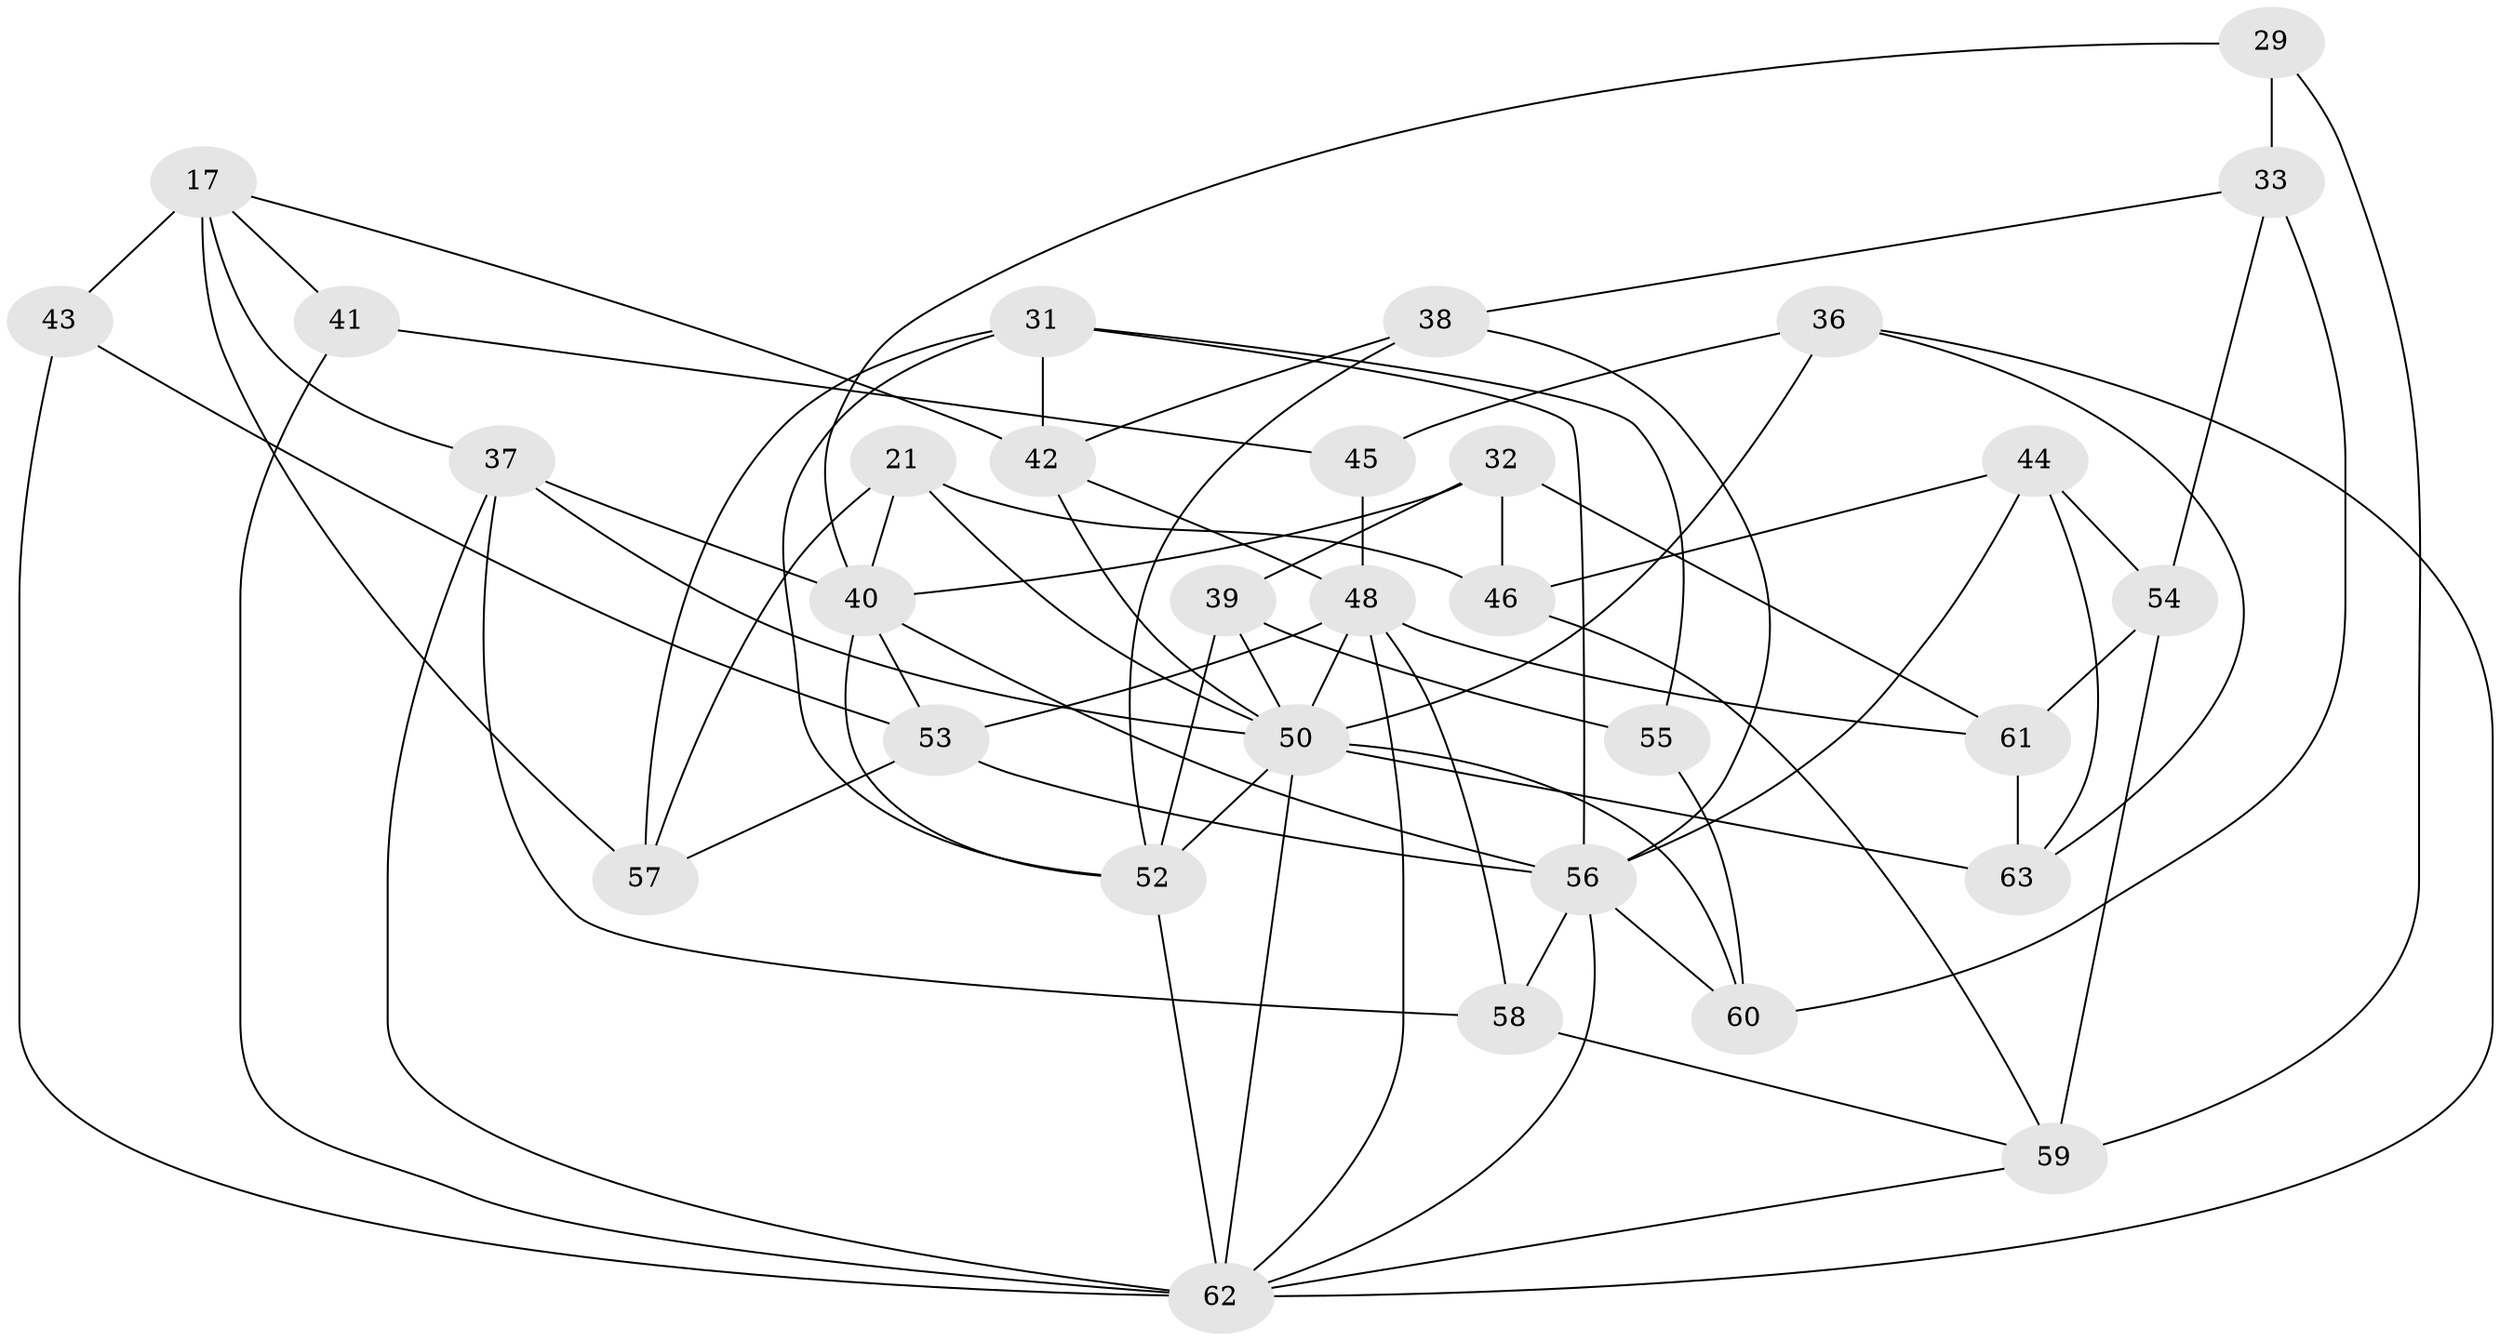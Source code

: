 // original degree distribution, {4: 1.0}
// Generated by graph-tools (version 1.1) at 2025/56/03/09/25 04:56:56]
// undirected, 31 vertices, 74 edges
graph export_dot {
graph [start="1"]
  node [color=gray90,style=filled];
  17 [super="+14"];
  21 [super="+7"];
  29;
  31 [super="+13"];
  32;
  33 [super="+8"];
  36 [super="+30"];
  37 [super="+19+28"];
  38;
  39;
  40 [super="+10+26"];
  41 [super="+1"];
  42 [super="+2"];
  43;
  44;
  45 [super="+20"];
  46;
  48 [super="+15+34"];
  50 [super="+16+4+25"];
  52 [super="+23"];
  53 [super="+12"];
  54 [super="+6"];
  55;
  56 [super="+49"];
  57;
  58;
  59 [super="+47"];
  60 [super="+22"];
  61;
  62 [super="+35+51+27"];
  63;
  17 -- 43 [weight=2];
  17 -- 57;
  17 -- 41;
  17 -- 42;
  17 -- 37;
  21 -- 57;
  21 -- 40;
  21 -- 50 [weight=3];
  21 -- 46;
  29 -- 33 [weight=2];
  29 -- 59;
  29 -- 40;
  31 -- 52;
  31 -- 42 [weight=2];
  31 -- 57;
  31 -- 55;
  31 -- 56;
  32 -- 39;
  32 -- 61;
  32 -- 46;
  32 -- 40;
  33 -- 54 [weight=2];
  33 -- 38;
  33 -- 60;
  36 -- 63;
  36 -- 45 [weight=2];
  36 -- 62;
  36 -- 50 [weight=2];
  37 -- 50 [weight=3];
  37 -- 58;
  37 -- 40 [weight=2];
  37 -- 62;
  38 -- 42;
  38 -- 56;
  38 -- 52;
  39 -- 55;
  39 -- 50;
  39 -- 52;
  40 -- 56;
  40 -- 52;
  40 -- 53;
  41 -- 45 [weight=2];
  41 -- 62 [weight=3];
  42 -- 50;
  42 -- 48;
  43 -- 53;
  43 -- 62;
  44 -- 46;
  44 -- 63;
  44 -- 54;
  44 -- 56;
  45 -- 48 [weight=2];
  46 -- 59;
  48 -- 50;
  48 -- 58;
  48 -- 53;
  48 -- 61;
  48 -- 62;
  50 -- 63;
  50 -- 52;
  50 -- 60;
  50 -- 62 [weight=2];
  52 -- 62;
  53 -- 56 [weight=2];
  53 -- 57;
  54 -- 61;
  54 -- 59 [weight=2];
  55 -- 60 [weight=2];
  56 -- 60 [weight=2];
  56 -- 58;
  56 -- 62;
  58 -- 59;
  59 -- 62;
  61 -- 63;
}
